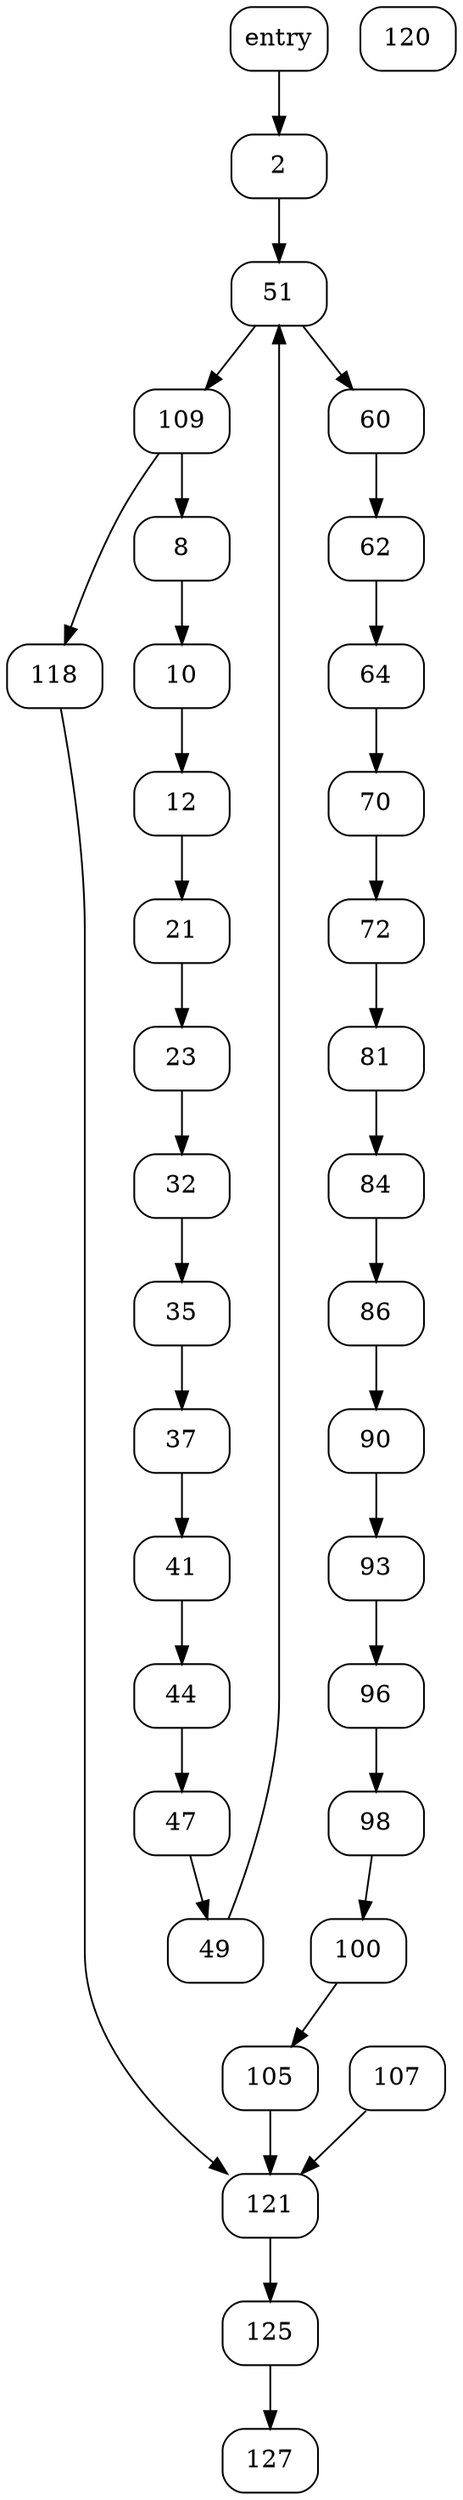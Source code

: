 digraph "CFG" {
  node [shape=box, style="rounded"];
entry;
"2";
"51";
"109";
"8";
"10";
"12";
"21";
"23";
"32";
"35";
"37";
"41";
"44";
"47";
"49";
"49";
"51";
"60";
"62";
"64";
"70";
"72";
"81";
"84";
"86";
"90";
"93";
"96";
"98";
"100";
"105";
"107";
"109";
"118";
"120";
"121";
"125";
"127";
entry -> "2";
"2" -> "51";
"51" -> "109";
"109" -> "8";
"8" -> "10";
"10" -> "12";
"12" -> "21";
"21" -> "23";
"23" -> "32";
"32" -> "35";
"35" -> "37";
"37" -> "41";
"41" -> "44";
"44" -> "47";
"47" -> "49";
"49" -> "51";
"51" -> "60";
"60" -> "62";
"62" -> "64";
"64" -> "70";
"70" -> "72";
"72" -> "81";
"81" -> "84";
"84" -> "86";
"86" -> "90";
"90" -> "93";
"93" -> "96";
"96" -> "98";
"98" -> "100";
"100" -> "105";
"105" -> "121";
"107" -> "121";
"109" -> "118";
"118" -> "121";
"121" -> "125";
"125" -> "127";
}